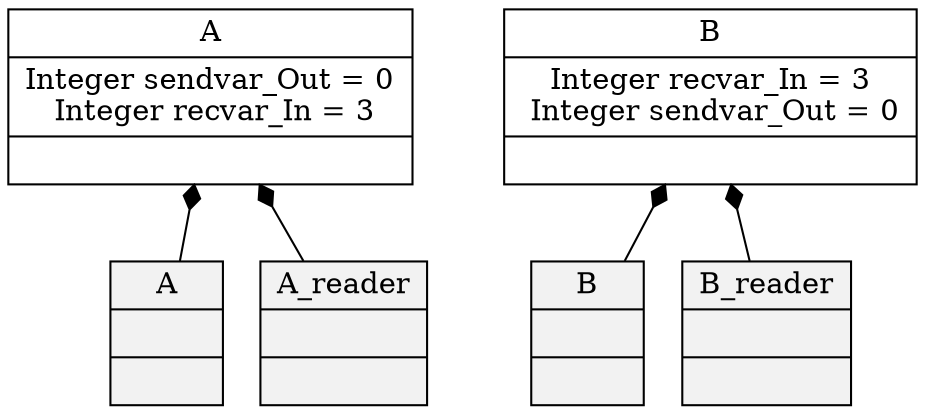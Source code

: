 
digraph Sync2Async2_as {
  node [shape=record]
  edge [dir=back, arrowtail=diamond]

A_8
 [label="{A|Integer sendvar_Out = 0\n Integer recvar_In = 3|}"]
A_8_A [label="{A||}", style=filled, fillcolor=gray95]
A_8 -> A_8_A
A_8_A_reader [label="{A_reader||}", style=filled, fillcolor=gray95]
A_8 -> A_8_A_reader

B_71
 [label="{B|Integer recvar_In = 3\n Integer sendvar_Out = 0|}"]
B_71_B [label="{B||}", style=filled, fillcolor=gray95]
B_71 -> B_71_B
B_71_B_reader [label="{B_reader||}", style=filled, fillcolor=gray95]
B_71 -> B_71_B_reader


}
